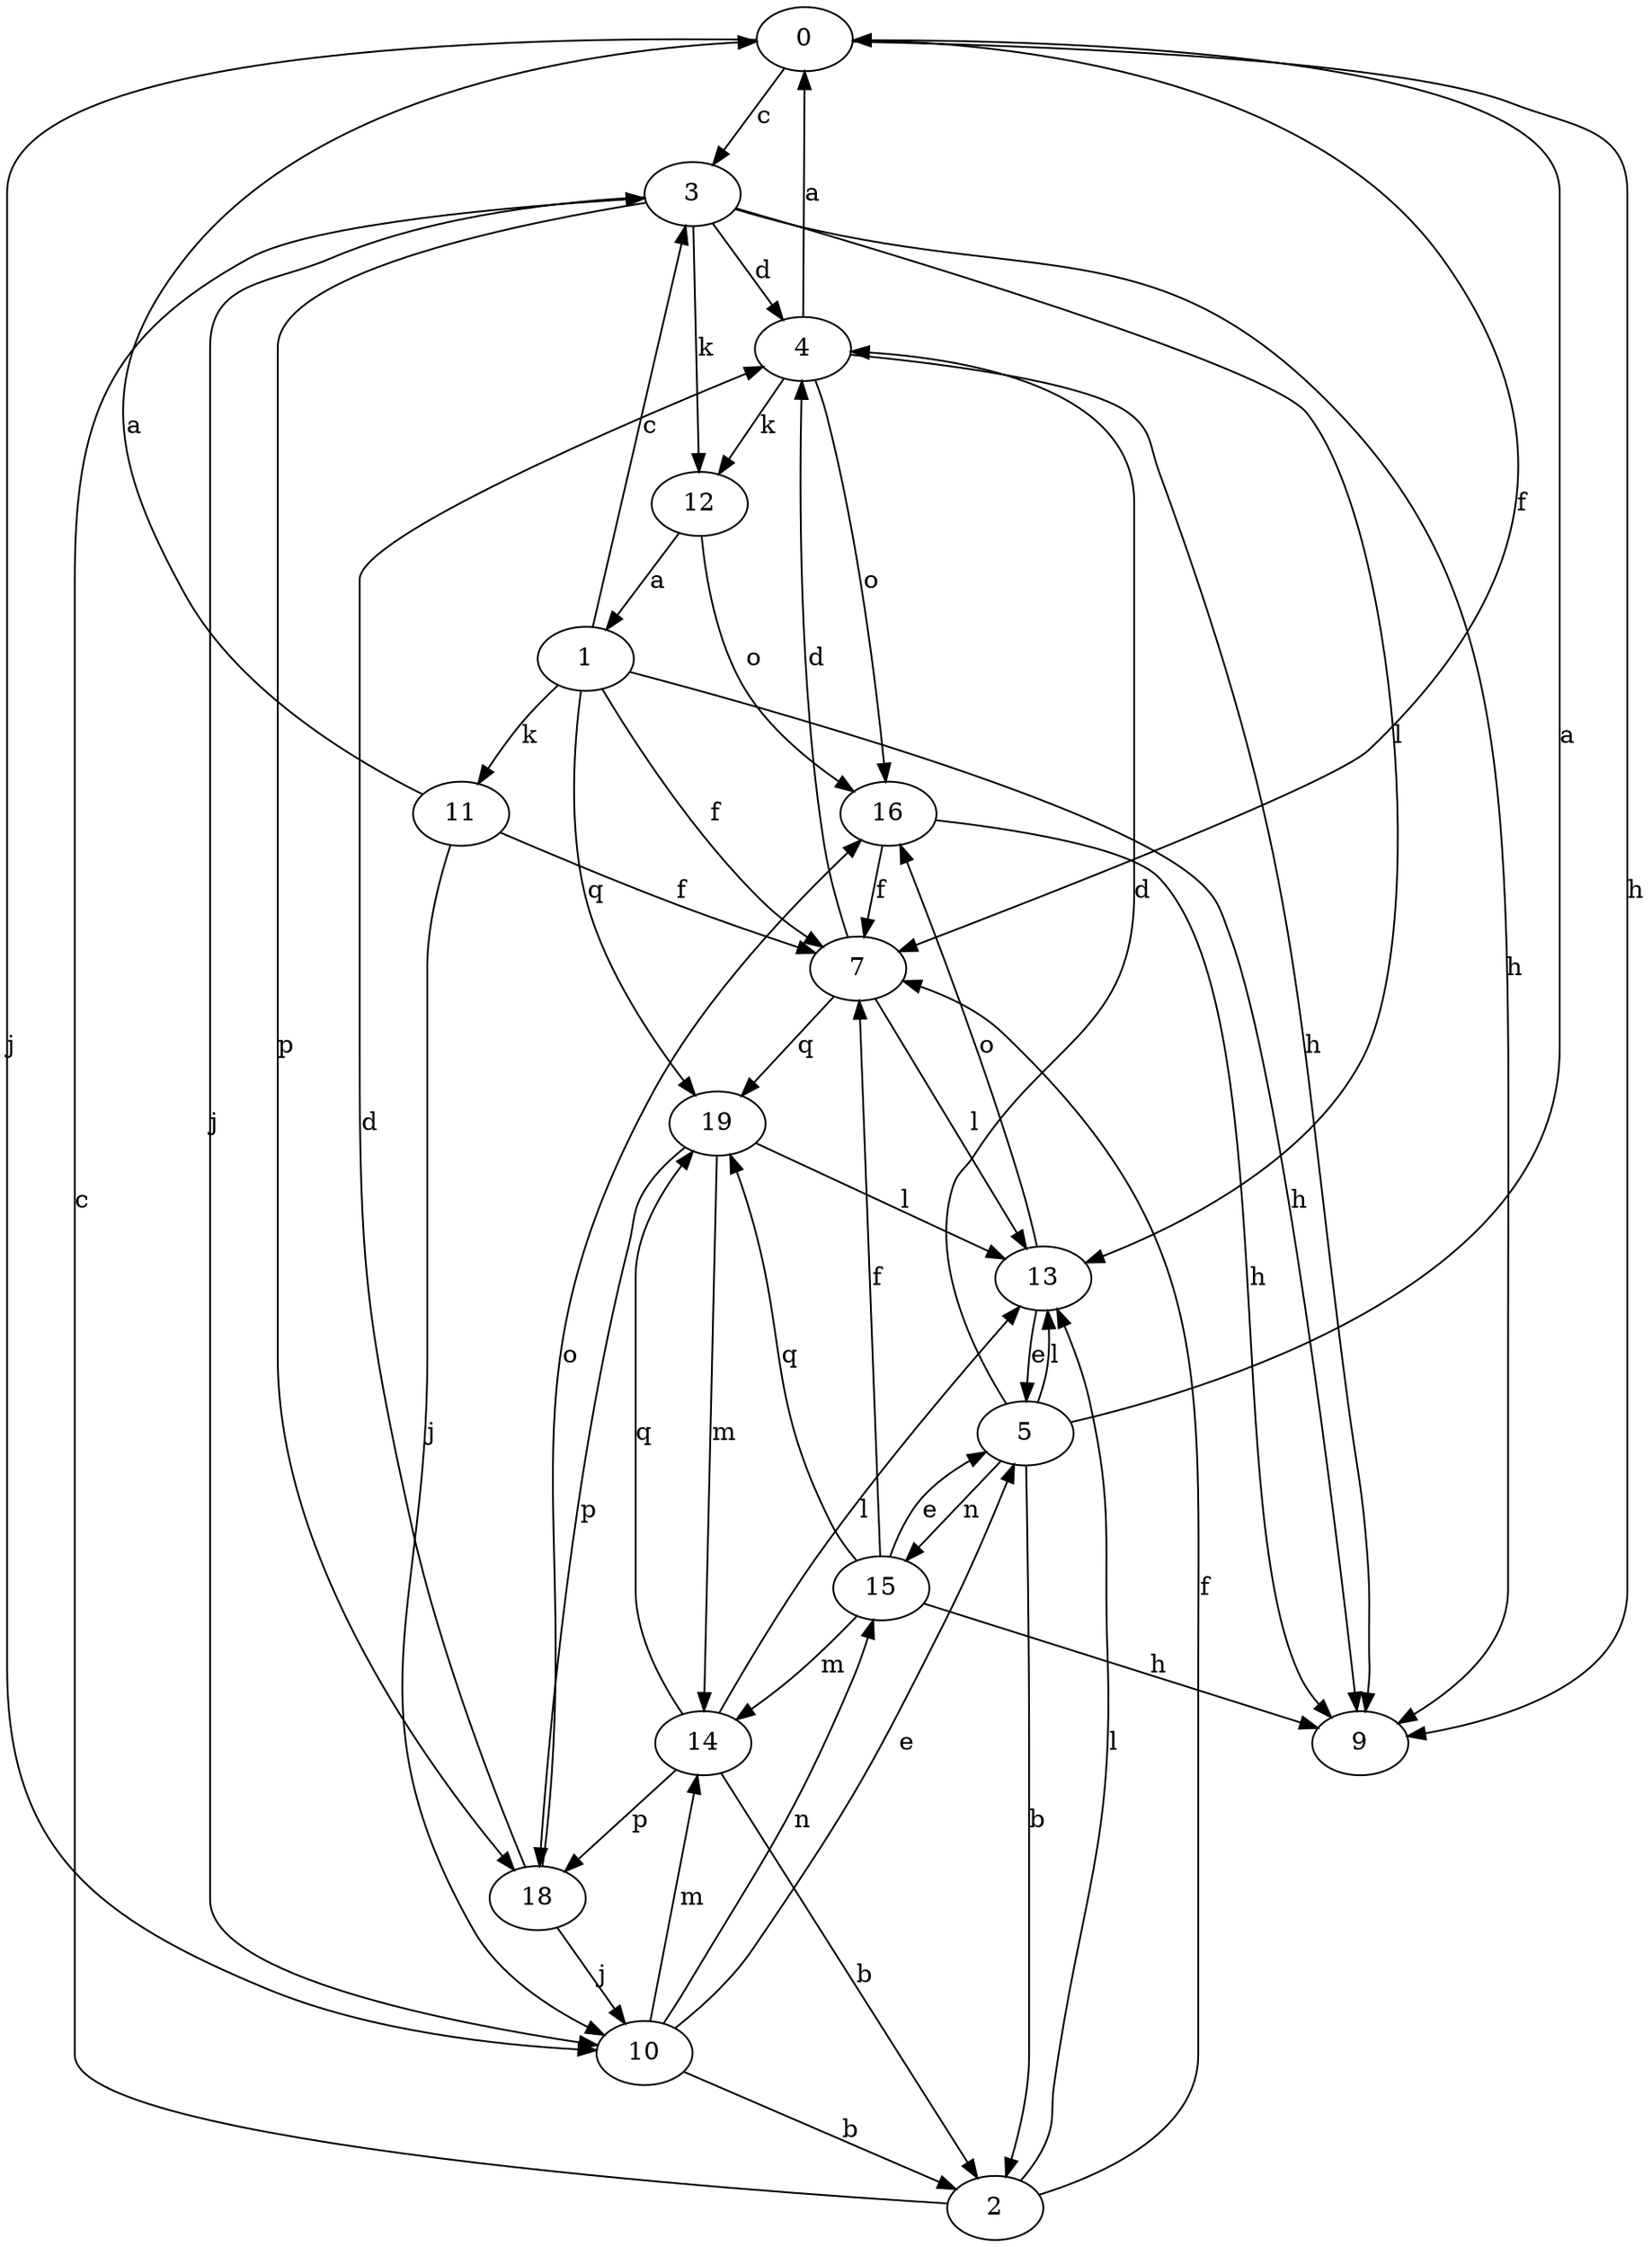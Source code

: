 strict digraph  {
0;
1;
2;
3;
4;
5;
7;
9;
10;
11;
12;
13;
14;
15;
16;
18;
19;
0 -> 3  [label=c];
0 -> 7  [label=f];
0 -> 9  [label=h];
0 -> 10  [label=j];
1 -> 3  [label=c];
1 -> 7  [label=f];
1 -> 9  [label=h];
1 -> 11  [label=k];
1 -> 19  [label=q];
2 -> 3  [label=c];
2 -> 7  [label=f];
2 -> 13  [label=l];
3 -> 4  [label=d];
3 -> 9  [label=h];
3 -> 10  [label=j];
3 -> 12  [label=k];
3 -> 13  [label=l];
3 -> 18  [label=p];
4 -> 0  [label=a];
4 -> 9  [label=h];
4 -> 12  [label=k];
4 -> 16  [label=o];
5 -> 0  [label=a];
5 -> 2  [label=b];
5 -> 4  [label=d];
5 -> 13  [label=l];
5 -> 15  [label=n];
7 -> 4  [label=d];
7 -> 13  [label=l];
7 -> 19  [label=q];
10 -> 2  [label=b];
10 -> 5  [label=e];
10 -> 14  [label=m];
10 -> 15  [label=n];
11 -> 0  [label=a];
11 -> 7  [label=f];
11 -> 10  [label=j];
12 -> 1  [label=a];
12 -> 16  [label=o];
13 -> 5  [label=e];
13 -> 16  [label=o];
14 -> 2  [label=b];
14 -> 13  [label=l];
14 -> 18  [label=p];
14 -> 19  [label=q];
15 -> 5  [label=e];
15 -> 7  [label=f];
15 -> 9  [label=h];
15 -> 14  [label=m];
15 -> 19  [label=q];
16 -> 7  [label=f];
16 -> 9  [label=h];
18 -> 4  [label=d];
18 -> 10  [label=j];
18 -> 16  [label=o];
19 -> 13  [label=l];
19 -> 14  [label=m];
19 -> 18  [label=p];
}
